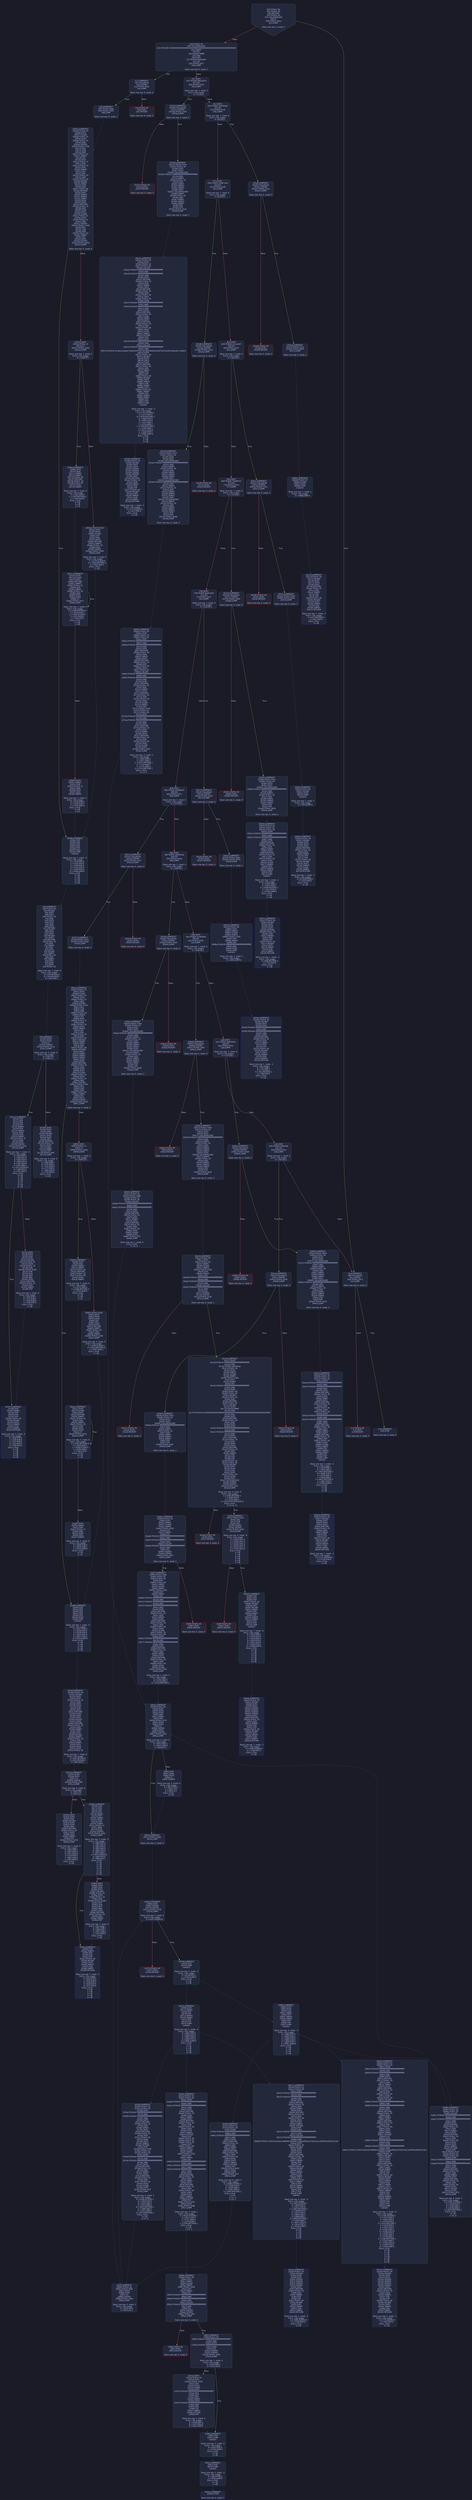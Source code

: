 digraph G {
    node [shape=box, style="filled, rounded", color="#565f89", fontcolor="#c0caf5", fontname="Helvetica", fillcolor="#24283b"];
    edge [color="#414868", fontcolor="#c0caf5", fontname="Helvetica"];
    bgcolor="#1a1b26";
    0 [ label = "[00] PUSH1 60
[02] PUSH1 40
[04] MSTORE
[05] PUSH1 04
[07] CALLDATASIZE
[08] LT
[09] PUSH2 00ba
[0c] JUMPI

Stack size req: 0, sizeΔ: 0
" shape = invhouse]
    1 [ label = "[0d] PUSH1 00
[0f] CALLDATALOAD
[10] PUSH29 0100000000000000000000000000000000000000000000000000000000
[2e] SWAP1
[2f] DIV
[30] PUSH4 ffffffff
[35] AND
[36] DUP1
[37] PUSH4 06fdde03
[3c] EQ
[3d] PUSH2 00c7
[40] JUMPI

Stack size req: 0, sizeΔ: 1
"]
    2 [ label = "[41] DUP1
[42] PUSH4 095ea7b3
[47] EQ
[48] PUSH2 0155
[4b] JUMPI

Stack size req: 1, sizeΔ: 0
Entry->Op usage:
	0->71:EQ:1
"]
    3 [ label = "[4c] DUP1
[4d] PUSH4 18160ddd
[52] EQ
[53] PUSH2 01af
[56] JUMPI

Stack size req: 1, sizeΔ: 0
Entry->Op usage:
	0->82:EQ:1
"]
    4 [ label = "[57] DUP1
[58] PUSH4 23b872dd
[5d] EQ
[5e] PUSH2 01d8
[61] JUMPI

Stack size req: 1, sizeΔ: 0
Entry->Op usage:
	0->93:EQ:1
"]
    5 [ label = "[62] DUP1
[63] PUSH4 313ce567
[68] EQ
[69] PUSH2 0251
[6c] JUMPI

Stack size req: 1, sizeΔ: 0
Entry->Op usage:
	0->104:EQ:1
"]
    6 [ label = "[6d] DUP1
[6e] PUSH4 70a08231
[73] EQ
[74] PUSH2 027a
[77] JUMPI

Stack size req: 1, sizeΔ: 0
Entry->Op usage:
	0->115:EQ:1
"]
    7 [ label = "[78] DUP1
[79] PUSH4 8da5cb5b
[7e] EQ
[7f] PUSH2 02c7
[82] JUMPI

Stack size req: 1, sizeΔ: 0
Entry->Op usage:
	0->126:EQ:1
"]
    8 [ label = "[83] DUP1
[84] PUSH4 95d89b41
[89] EQ
[8a] PUSH2 031c
[8d] JUMPI

Stack size req: 1, sizeΔ: 0
Entry->Op usage:
	0->137:EQ:1
"]
    9 [ label = "[8e] DUP1
[8f] PUSH4 a9059cbb
[94] EQ
[95] PUSH2 03aa
[98] JUMPI

Stack size req: 1, sizeΔ: 0
Entry->Op usage:
	0->148:EQ:1
"]
    10 [ label = "[99] DUP1
[9a] PUSH4 dc39d06d
[9f] EQ
[a0] PUSH2 0404
[a3] JUMPI

Stack size req: 1, sizeΔ: 0
Entry->Op usage:
	0->159:EQ:1
"]
    11 [ label = "[a4] DUP1
[a5] PUSH4 dd62ed3e
[aa] EQ
[ab] PUSH2 045e
[ae] JUMPI

Stack size req: 1, sizeΔ: 0
Entry->Op usage:
	0->170:EQ:1
"]
    12 [ label = "[af] DUP1
[b0] PUSH4 f2fde38b
[b5] EQ
[b6] PUSH2 04ca
[b9] JUMPI

Stack size req: 1, sizeΔ: 0
Entry->Op usage:
	0->181:EQ:1
"]
    13 [ label = "[ba] JUMPDEST
[bb] CALLVALUE
[bc] ISZERO
[bd] PUSH2 00c5
[c0] JUMPI

Stack size req: 0, sizeΔ: 0
"]
    14 [ label = "[c1] PUSH1 00
[c3] DUP1
[c4] REVERT

Stack size req: 0, sizeΔ: 0
" color = "red"]
    15 [ label = "[c5] JUMPDEST
[c6] STOP

Stack size req: 0, sizeΔ: 0
" color = "darkblue"]
    16 [ label = "[c7] JUMPDEST
[c8] CALLVALUE
[c9] ISZERO
[ca] PUSH2 00d2
[cd] JUMPI

Stack size req: 0, sizeΔ: 0
"]
    17 [ label = "[ce] PUSH1 00
[d0] DUP1
[d1] REVERT

Stack size req: 0, sizeΔ: 0
" color = "red"]
    18 [ label = "[d2] JUMPDEST
[d3] PUSH2 00da
[d6] PUSH2 0503
[d9] JUMP

Stack size req: 0, sizeΔ: 1
"]
    19 [ label = "[da] JUMPDEST
[db] PUSH1 40
[dd] MLOAD
[de] DUP1
[df] DUP1
[e0] PUSH1 20
[e2] ADD
[e3] DUP3
[e4] DUP2
[e5] SUB
[e6] DUP3
[e7] MSTORE
[e8] DUP4
[e9] DUP2
[ea] DUP2
[eb] MLOAD
[ec] DUP2
[ed] MSTORE
[ee] PUSH1 20
[f0] ADD
[f1] SWAP2
[f2] POP
[f3] DUP1
[f4] MLOAD
[f5] SWAP1
[f6] PUSH1 20
[f8] ADD
[f9] SWAP1
[fa] DUP1
[fb] DUP4
[fc] DUP4
[fd] PUSH1 00

Stack size req: 1, sizeΔ: 9
Entry->Op usage:
	0->235:MLOAD:0
	0->244:MLOAD:0
	0->248:ADD:1
"]
    20 [ label = "[ff] JUMPDEST
[0100] DUP4
[0101] DUP2
[0102] LT
[0103] ISZERO
[0104] PUSH2 011a
[0107] JUMPI

Stack size req: 4, sizeΔ: 0
Entry->Op usage:
	0->258:LT:0
	3->258:LT:1
"]
    21 [ label = "[0108] DUP1
[0109] DUP3
[010a] ADD
[010b] MLOAD
[010c] DUP2
[010d] DUP5
[010e] ADD
[010f] MSTORE
[0110] PUSH1 20
[0112] DUP2
[0113] ADD
[0114] SWAP1
[0115] POP
[0116] PUSH2 00ff
[0119] JUMP

Stack size req: 3, sizeΔ: 0
Entry->Op usage:
	0->266:ADD:1
	0->270:ADD:1
	0->275:ADD:0
	0->277:POP:0
	1->266:ADD:0
	2->270:ADD:0
Entry->Exit:
	0->😵
"]
    22 [ label = "[011a] JUMPDEST
[011b] POP
[011c] POP
[011d] POP
[011e] POP
[011f] SWAP1
[0120] POP
[0121] SWAP1
[0122] DUP2
[0123] ADD
[0124] SWAP1
[0125] PUSH1 1f
[0127] AND
[0128] DUP1
[0129] ISZERO
[012a] PUSH2 0147
[012d] JUMPI

Stack size req: 7, sizeΔ: -5
Entry->Op usage:
	0->283:POP:0
	1->284:POP:0
	2->285:POP:0
	3->286:POP:0
	4->291:ADD:0
	4->295:AND:1
	4->297:ISZERO:0
	5->288:POP:0
	6->291:ADD:1
Entry->Exit:
	0->😵
	1->😵
	2->😵
	3->😵
	4->0
	5->😵
	6->😵
"]
    23 [ label = "[012e] DUP1
[012f] DUP3
[0130] SUB
[0131] DUP1
[0132] MLOAD
[0133] PUSH1 01
[0135] DUP4
[0136] PUSH1 20
[0138] SUB
[0139] PUSH2 0100
[013c] EXP
[013d] SUB
[013e] NOT
[013f] AND
[0140] DUP2
[0141] MSTORE
[0142] PUSH1 20
[0144] ADD
[0145] SWAP2
[0146] POP

Stack size req: 2, sizeΔ: 0
Entry->Op usage:
	0->304:SUB:1
	0->312:SUB:1
	1->304:SUB:0
	1->326:POP:0
Entry->Exit:
	1->😵
"]
    24 [ label = "[0147] JUMPDEST
[0148] POP
[0149] SWAP3
[014a] POP
[014b] POP
[014c] POP
[014d] PUSH1 40
[014f] MLOAD
[0150] DUP1
[0151] SWAP2
[0152] SUB
[0153] SWAP1
[0154] RETURN

Stack size req: 5, sizeΔ: -5
Entry->Op usage:
	0->328:POP:0
	1->338:SUB:0
	2->331:POP:0
	3->332:POP:0
	4->330:POP:0
Entry->Exit:
	0->😵
	1->😵
	2->😵
	3->😵
	4->😵
" color = "darkblue"]
    25 [ label = "[0155] JUMPDEST
[0156] CALLVALUE
[0157] ISZERO
[0158] PUSH2 0160
[015b] JUMPI

Stack size req: 0, sizeΔ: 0
"]
    26 [ label = "[015c] PUSH1 00
[015e] DUP1
[015f] REVERT

Stack size req: 0, sizeΔ: 0
" color = "red"]
    27 [ label = "[0160] JUMPDEST
[0161] PUSH2 0195
[0164] PUSH1 04
[0166] DUP1
[0167] DUP1
[0168] CALLDATALOAD
[0169] PUSH20 ffffffffffffffffffffffffffffffffffffffff
[017e] AND
[017f] SWAP1
[0180] PUSH1 20
[0182] ADD
[0183] SWAP1
[0184] SWAP2
[0185] SWAP1
[0186] DUP1
[0187] CALLDATALOAD
[0188] SWAP1
[0189] PUSH1 20
[018b] ADD
[018c] SWAP1
[018d] SWAP2
[018e] SWAP1
[018f] POP
[0190] POP
[0191] PUSH2 05a1
[0194] JUMP

Stack size req: 0, sizeΔ: 3
"]
    28 [ label = "[0195] JUMPDEST
[0196] PUSH1 40
[0198] MLOAD
[0199] DUP1
[019a] DUP3
[019b] ISZERO
[019c] ISZERO
[019d] ISZERO
[019e] ISZERO
[019f] DUP2
[01a0] MSTORE
[01a1] PUSH1 20
[01a3] ADD
[01a4] SWAP2
[01a5] POP
[01a6] POP
[01a7] PUSH1 40
[01a9] MLOAD
[01aa] DUP1
[01ab] SWAP2
[01ac] SUB
[01ad] SWAP1
[01ae] RETURN

Stack size req: 1, sizeΔ: -1
Entry->Op usage:
	0->411:ISZERO:0
	0->421:POP:0
Entry->Exit:
	0->😵
" color = "darkblue"]
    29 [ label = "[01af] JUMPDEST
[01b0] CALLVALUE
[01b1] ISZERO
[01b2] PUSH2 01ba
[01b5] JUMPI

Stack size req: 0, sizeΔ: 0
"]
    30 [ label = "[01b6] PUSH1 00
[01b8] DUP1
[01b9] REVERT

Stack size req: 0, sizeΔ: 0
" color = "red"]
    31 [ label = "[01ba] JUMPDEST
[01bb] PUSH2 01c2
[01be] PUSH2 0693
[01c1] JUMP

Stack size req: 0, sizeΔ: 1
"]
    32 [ label = "[01c2] JUMPDEST
[01c3] PUSH1 40
[01c5] MLOAD
[01c6] DUP1
[01c7] DUP3
[01c8] DUP2
[01c9] MSTORE
[01ca] PUSH1 20
[01cc] ADD
[01cd] SWAP2
[01ce] POP
[01cf] POP
[01d0] PUSH1 40
[01d2] MLOAD
[01d3] DUP1
[01d4] SWAP2
[01d5] SUB
[01d6] SWAP1
[01d7] RETURN

Stack size req: 1, sizeΔ: -1
Entry->Op usage:
	0->457:MSTORE:1
	0->462:POP:0
Entry->Exit:
	0->😵
" color = "darkblue"]
    33 [ label = "[01d8] JUMPDEST
[01d9] CALLVALUE
[01da] ISZERO
[01db] PUSH2 01e3
[01de] JUMPI

Stack size req: 0, sizeΔ: 0
"]
    34 [ label = "[01df] PUSH1 00
[01e1] DUP1
[01e2] REVERT

Stack size req: 0, sizeΔ: 0
" color = "red"]
    35 [ label = "[01e3] JUMPDEST
[01e4] PUSH2 0237
[01e7] PUSH1 04
[01e9] DUP1
[01ea] DUP1
[01eb] CALLDATALOAD
[01ec] PUSH20 ffffffffffffffffffffffffffffffffffffffff
[0201] AND
[0202] SWAP1
[0203] PUSH1 20
[0205] ADD
[0206] SWAP1
[0207] SWAP2
[0208] SWAP1
[0209] DUP1
[020a] CALLDATALOAD
[020b] PUSH20 ffffffffffffffffffffffffffffffffffffffff
[0220] AND
[0221] SWAP1
[0222] PUSH1 20
[0224] ADD
[0225] SWAP1
[0226] SWAP2
[0227] SWAP1
[0228] DUP1
[0229] CALLDATALOAD
[022a] SWAP1
[022b] PUSH1 20
[022d] ADD
[022e] SWAP1
[022f] SWAP2
[0230] SWAP1
[0231] POP
[0232] POP
[0233] PUSH2 0699
[0236] JUMP

Stack size req: 0, sizeΔ: 4
"]
    36 [ label = "[0237] JUMPDEST
[0238] PUSH1 40
[023a] MLOAD
[023b] DUP1
[023c] DUP3
[023d] ISZERO
[023e] ISZERO
[023f] ISZERO
[0240] ISZERO
[0241] DUP2
[0242] MSTORE
[0243] PUSH1 20
[0245] ADD
[0246] SWAP2
[0247] POP
[0248] POP
[0249] PUSH1 40
[024b] MLOAD
[024c] DUP1
[024d] SWAP2
[024e] SUB
[024f] SWAP1
[0250] RETURN

Stack size req: 1, sizeΔ: -1
Entry->Op usage:
	0->573:ISZERO:0
	0->583:POP:0
Entry->Exit:
	0->😵
" color = "darkblue"]
    37 [ label = "[0251] JUMPDEST
[0252] CALLVALUE
[0253] ISZERO
[0254] PUSH2 025c
[0257] JUMPI

Stack size req: 0, sizeΔ: 0
"]
    38 [ label = "[0258] PUSH1 00
[025a] DUP1
[025b] REVERT

Stack size req: 0, sizeΔ: 0
" color = "red"]
    39 [ label = "[025c] JUMPDEST
[025d] PUSH2 0264
[0260] PUSH2 092e
[0263] JUMP

Stack size req: 0, sizeΔ: 1
"]
    40 [ label = "[0264] JUMPDEST
[0265] PUSH1 40
[0267] MLOAD
[0268] DUP1
[0269] DUP3
[026a] DUP2
[026b] MSTORE
[026c] PUSH1 20
[026e] ADD
[026f] SWAP2
[0270] POP
[0271] POP
[0272] PUSH1 40
[0274] MLOAD
[0275] DUP1
[0276] SWAP2
[0277] SUB
[0278] SWAP1
[0279] RETURN

Stack size req: 1, sizeΔ: -1
Entry->Op usage:
	0->619:MSTORE:1
	0->624:POP:0
Entry->Exit:
	0->😵
" color = "darkblue"]
    41 [ label = "[027a] JUMPDEST
[027b] CALLVALUE
[027c] ISZERO
[027d] PUSH2 0285
[0280] JUMPI

Stack size req: 0, sizeΔ: 0
"]
    42 [ label = "[0281] PUSH1 00
[0283] DUP1
[0284] REVERT

Stack size req: 0, sizeΔ: 0
" color = "red"]
    43 [ label = "[0285] JUMPDEST
[0286] PUSH2 02b1
[0289] PUSH1 04
[028b] DUP1
[028c] DUP1
[028d] CALLDATALOAD
[028e] PUSH20 ffffffffffffffffffffffffffffffffffffffff
[02a3] AND
[02a4] SWAP1
[02a5] PUSH1 20
[02a7] ADD
[02a8] SWAP1
[02a9] SWAP2
[02aa] SWAP1
[02ab] POP
[02ac] POP
[02ad] PUSH2 0934
[02b0] JUMP

Stack size req: 0, sizeΔ: 2
"]
    44 [ label = "[02b1] JUMPDEST
[02b2] PUSH1 40
[02b4] MLOAD
[02b5] DUP1
[02b6] DUP3
[02b7] DUP2
[02b8] MSTORE
[02b9] PUSH1 20
[02bb] ADD
[02bc] SWAP2
[02bd] POP
[02be] POP
[02bf] PUSH1 40
[02c1] MLOAD
[02c2] DUP1
[02c3] SWAP2
[02c4] SUB
[02c5] SWAP1
[02c6] RETURN

Stack size req: 1, sizeΔ: -1
Entry->Op usage:
	0->696:MSTORE:1
	0->701:POP:0
Entry->Exit:
	0->😵
" color = "darkblue"]
    45 [ label = "[02c7] JUMPDEST
[02c8] CALLVALUE
[02c9] ISZERO
[02ca] PUSH2 02d2
[02cd] JUMPI

Stack size req: 0, sizeΔ: 0
"]
    46 [ label = "[02ce] PUSH1 00
[02d0] DUP1
[02d1] REVERT

Stack size req: 0, sizeΔ: 0
" color = "red"]
    47 [ label = "[02d2] JUMPDEST
[02d3] PUSH2 02da
[02d6] PUSH2 097d
[02d9] JUMP

Stack size req: 0, sizeΔ: 1
"]
    48 [ label = "[02da] JUMPDEST
[02db] PUSH1 40
[02dd] MLOAD
[02de] DUP1
[02df] DUP3
[02e0] PUSH20 ffffffffffffffffffffffffffffffffffffffff
[02f5] AND
[02f6] PUSH20 ffffffffffffffffffffffffffffffffffffffff
[030b] AND
[030c] DUP2
[030d] MSTORE
[030e] PUSH1 20
[0310] ADD
[0311] SWAP2
[0312] POP
[0313] POP
[0314] PUSH1 40
[0316] MLOAD
[0317] DUP1
[0318] SWAP2
[0319] SUB
[031a] SWAP1
[031b] RETURN

Stack size req: 1, sizeΔ: -1
Entry->Op usage:
	0->757:AND:1
	0->779:AND:1
	0->781:MSTORE:1
	0->786:POP:0
Entry->Exit:
	0->😵
" color = "darkblue"]
    49 [ label = "[031c] JUMPDEST
[031d] CALLVALUE
[031e] ISZERO
[031f] PUSH2 0327
[0322] JUMPI

Stack size req: 0, sizeΔ: 0
"]
    50 [ label = "[0323] PUSH1 00
[0325] DUP1
[0326] REVERT

Stack size req: 0, sizeΔ: 0
" color = "red"]
    51 [ label = "[0327] JUMPDEST
[0328] PUSH2 032f
[032b] PUSH2 09a2
[032e] JUMP

Stack size req: 0, sizeΔ: 1
"]
    52 [ label = "[032f] JUMPDEST
[0330] PUSH1 40
[0332] MLOAD
[0333] DUP1
[0334] DUP1
[0335] PUSH1 20
[0337] ADD
[0338] DUP3
[0339] DUP2
[033a] SUB
[033b] DUP3
[033c] MSTORE
[033d] DUP4
[033e] DUP2
[033f] DUP2
[0340] MLOAD
[0341] DUP2
[0342] MSTORE
[0343] PUSH1 20
[0345] ADD
[0346] SWAP2
[0347] POP
[0348] DUP1
[0349] MLOAD
[034a] SWAP1
[034b] PUSH1 20
[034d] ADD
[034e] SWAP1
[034f] DUP1
[0350] DUP4
[0351] DUP4
[0352] PUSH1 00

Stack size req: 1, sizeΔ: 9
Entry->Op usage:
	0->832:MLOAD:0
	0->841:MLOAD:0
	0->845:ADD:1
"]
    53 [ label = "[0354] JUMPDEST
[0355] DUP4
[0356] DUP2
[0357] LT
[0358] ISZERO
[0359] PUSH2 036f
[035c] JUMPI

Stack size req: 4, sizeΔ: 0
Entry->Op usage:
	0->855:LT:0
	3->855:LT:1
"]
    54 [ label = "[035d] DUP1
[035e] DUP3
[035f] ADD
[0360] MLOAD
[0361] DUP2
[0362] DUP5
[0363] ADD
[0364] MSTORE
[0365] PUSH1 20
[0367] DUP2
[0368] ADD
[0369] SWAP1
[036a] POP
[036b] PUSH2 0354
[036e] JUMP

Stack size req: 3, sizeΔ: 0
Entry->Op usage:
	0->863:ADD:1
	0->867:ADD:1
	0->872:ADD:0
	0->874:POP:0
	1->863:ADD:0
	2->867:ADD:0
Entry->Exit:
	0->😵
"]
    55 [ label = "[036f] JUMPDEST
[0370] POP
[0371] POP
[0372] POP
[0373] POP
[0374] SWAP1
[0375] POP
[0376] SWAP1
[0377] DUP2
[0378] ADD
[0379] SWAP1
[037a] PUSH1 1f
[037c] AND
[037d] DUP1
[037e] ISZERO
[037f] PUSH2 039c
[0382] JUMPI

Stack size req: 7, sizeΔ: -5
Entry->Op usage:
	0->880:POP:0
	1->881:POP:0
	2->882:POP:0
	3->883:POP:0
	4->888:ADD:0
	4->892:AND:1
	4->894:ISZERO:0
	5->885:POP:0
	6->888:ADD:1
Entry->Exit:
	0->😵
	1->😵
	2->😵
	3->😵
	4->0
	5->😵
	6->😵
"]
    56 [ label = "[0383] DUP1
[0384] DUP3
[0385] SUB
[0386] DUP1
[0387] MLOAD
[0388] PUSH1 01
[038a] DUP4
[038b] PUSH1 20
[038d] SUB
[038e] PUSH2 0100
[0391] EXP
[0392] SUB
[0393] NOT
[0394] AND
[0395] DUP2
[0396] MSTORE
[0397] PUSH1 20
[0399] ADD
[039a] SWAP2
[039b] POP

Stack size req: 2, sizeΔ: 0
Entry->Op usage:
	0->901:SUB:1
	0->909:SUB:1
	1->901:SUB:0
	1->923:POP:0
Entry->Exit:
	1->😵
"]
    57 [ label = "[039c] JUMPDEST
[039d] POP
[039e] SWAP3
[039f] POP
[03a0] POP
[03a1] POP
[03a2] PUSH1 40
[03a4] MLOAD
[03a5] DUP1
[03a6] SWAP2
[03a7] SUB
[03a8] SWAP1
[03a9] RETURN

Stack size req: 5, sizeΔ: -5
Entry->Op usage:
	0->925:POP:0
	1->935:SUB:0
	2->928:POP:0
	3->929:POP:0
	4->927:POP:0
Entry->Exit:
	0->😵
	1->😵
	2->😵
	3->😵
	4->😵
" color = "darkblue"]
    58 [ label = "[03aa] JUMPDEST
[03ab] CALLVALUE
[03ac] ISZERO
[03ad] PUSH2 03b5
[03b0] JUMPI

Stack size req: 0, sizeΔ: 0
"]
    59 [ label = "[03b1] PUSH1 00
[03b3] DUP1
[03b4] REVERT

Stack size req: 0, sizeΔ: 0
" color = "red"]
    60 [ label = "[03b5] JUMPDEST
[03b6] PUSH2 03ea
[03b9] PUSH1 04
[03bb] DUP1
[03bc] DUP1
[03bd] CALLDATALOAD
[03be] PUSH20 ffffffffffffffffffffffffffffffffffffffff
[03d3] AND
[03d4] SWAP1
[03d5] PUSH1 20
[03d7] ADD
[03d8] SWAP1
[03d9] SWAP2
[03da] SWAP1
[03db] DUP1
[03dc] CALLDATALOAD
[03dd] SWAP1
[03de] PUSH1 20
[03e0] ADD
[03e1] SWAP1
[03e2] SWAP2
[03e3] SWAP1
[03e4] POP
[03e5] POP
[03e6] PUSH2 0a40
[03e9] JUMP

Stack size req: 0, sizeΔ: 3
"]
    61 [ label = "[03ea] JUMPDEST
[03eb] PUSH1 40
[03ed] MLOAD
[03ee] DUP1
[03ef] DUP3
[03f0] ISZERO
[03f1] ISZERO
[03f2] ISZERO
[03f3] ISZERO
[03f4] DUP2
[03f5] MSTORE
[03f6] PUSH1 20
[03f8] ADD
[03f9] SWAP2
[03fa] POP
[03fb] POP
[03fc] PUSH1 40
[03fe] MLOAD
[03ff] DUP1
[0400] SWAP2
[0401] SUB
[0402] SWAP1
[0403] RETURN

Stack size req: 1, sizeΔ: -1
Entry->Op usage:
	0->1008:ISZERO:0
	0->1018:POP:0
Entry->Exit:
	0->😵
" color = "darkblue"]
    62 [ label = "[0404] JUMPDEST
[0405] CALLVALUE
[0406] ISZERO
[0407] PUSH2 040f
[040a] JUMPI

Stack size req: 0, sizeΔ: 0
"]
    63 [ label = "[040b] PUSH1 00
[040d] DUP1
[040e] REVERT

Stack size req: 0, sizeΔ: 0
" color = "red"]
    64 [ label = "[040f] JUMPDEST
[0410] PUSH2 0444
[0413] PUSH1 04
[0415] DUP1
[0416] DUP1
[0417] CALLDATALOAD
[0418] PUSH20 ffffffffffffffffffffffffffffffffffffffff
[042d] AND
[042e] SWAP1
[042f] PUSH1 20
[0431] ADD
[0432] SWAP1
[0433] SWAP2
[0434] SWAP1
[0435] DUP1
[0436] CALLDATALOAD
[0437] SWAP1
[0438] PUSH1 20
[043a] ADD
[043b] SWAP1
[043c] SWAP2
[043d] SWAP1
[043e] POP
[043f] POP
[0440] PUSH2 0bc9
[0443] JUMP

Stack size req: 0, sizeΔ: 3
"]
    65 [ label = "[0444] JUMPDEST
[0445] PUSH1 40
[0447] MLOAD
[0448] DUP1
[0449] DUP3
[044a] ISZERO
[044b] ISZERO
[044c] ISZERO
[044d] ISZERO
[044e] DUP2
[044f] MSTORE
[0450] PUSH1 20
[0452] ADD
[0453] SWAP2
[0454] POP
[0455] POP
[0456] PUSH1 40
[0458] MLOAD
[0459] DUP1
[045a] SWAP2
[045b] SUB
[045c] SWAP1
[045d] RETURN

Stack size req: 1, sizeΔ: -1
Entry->Op usage:
	0->1098:ISZERO:0
	0->1108:POP:0
Entry->Exit:
	0->😵
" color = "darkblue"]
    66 [ label = "[045e] JUMPDEST
[045f] CALLVALUE
[0460] ISZERO
[0461] PUSH2 0469
[0464] JUMPI

Stack size req: 0, sizeΔ: 0
"]
    67 [ label = "[0465] PUSH1 00
[0467] DUP1
[0468] REVERT

Stack size req: 0, sizeΔ: 0
" color = "red"]
    68 [ label = "[0469] JUMPDEST
[046a] PUSH2 04b4
[046d] PUSH1 04
[046f] DUP1
[0470] DUP1
[0471] CALLDATALOAD
[0472] PUSH20 ffffffffffffffffffffffffffffffffffffffff
[0487] AND
[0488] SWAP1
[0489] PUSH1 20
[048b] ADD
[048c] SWAP1
[048d] SWAP2
[048e] SWAP1
[048f] DUP1
[0490] CALLDATALOAD
[0491] PUSH20 ffffffffffffffffffffffffffffffffffffffff
[04a6] AND
[04a7] SWAP1
[04a8] PUSH1 20
[04aa] ADD
[04ab] SWAP1
[04ac] SWAP2
[04ad] SWAP1
[04ae] POP
[04af] POP
[04b0] PUSH2 0d15
[04b3] JUMP

Stack size req: 0, sizeΔ: 3
"]
    69 [ label = "[04b4] JUMPDEST
[04b5] PUSH1 40
[04b7] MLOAD
[04b8] DUP1
[04b9] DUP3
[04ba] DUP2
[04bb] MSTORE
[04bc] PUSH1 20
[04be] ADD
[04bf] SWAP2
[04c0] POP
[04c1] POP
[04c2] PUSH1 40
[04c4] MLOAD
[04c5] DUP1
[04c6] SWAP2
[04c7] SUB
[04c8] SWAP1
[04c9] RETURN

Stack size req: 1, sizeΔ: -1
Entry->Op usage:
	0->1211:MSTORE:1
	0->1216:POP:0
Entry->Exit:
	0->😵
" color = "darkblue"]
    70 [ label = "[04ca] JUMPDEST
[04cb] CALLVALUE
[04cc] ISZERO
[04cd] PUSH2 04d5
[04d0] JUMPI

Stack size req: 0, sizeΔ: 0
"]
    71 [ label = "[04d1] PUSH1 00
[04d3] DUP1
[04d4] REVERT

Stack size req: 0, sizeΔ: 0
" color = "red"]
    72 [ label = "[04d5] JUMPDEST
[04d6] PUSH2 0501
[04d9] PUSH1 04
[04db] DUP1
[04dc] DUP1
[04dd] CALLDATALOAD
[04de] PUSH20 ffffffffffffffffffffffffffffffffffffffff
[04f3] AND
[04f4] SWAP1
[04f5] PUSH1 20
[04f7] ADD
[04f8] SWAP1
[04f9] SWAP2
[04fa] SWAP1
[04fb] POP
[04fc] POP
[04fd] PUSH2 0d9c
[0500] JUMP

Stack size req: 0, sizeΔ: 2
"]
    73 [ label = "[0501] JUMPDEST
[0502] STOP

Stack size req: 0, sizeΔ: 0
" color = "darkblue"]
    74 [ label = "[0503] JUMPDEST
[0504] PUSH1 04
[0506] DUP1
[0507] SLOAD
[0508] PUSH1 01
[050a] DUP2
[050b] PUSH1 01
[050d] AND
[050e] ISZERO
[050f] PUSH2 0100
[0512] MUL
[0513] SUB
[0514] AND
[0515] PUSH1 02
[0517] SWAP1
[0518] DIV
[0519] DUP1
[051a] PUSH1 1f
[051c] ADD
[051d] PUSH1 20
[051f] DUP1
[0520] SWAP2
[0521] DIV
[0522] MUL
[0523] PUSH1 20
[0525] ADD
[0526] PUSH1 40
[0528] MLOAD
[0529] SWAP1
[052a] DUP2
[052b] ADD
[052c] PUSH1 40
[052e] MSTORE
[052f] DUP1
[0530] SWAP3
[0531] SWAP2
[0532] SWAP1
[0533] DUP2
[0534] DUP2
[0535] MSTORE
[0536] PUSH1 20
[0538] ADD
[0539] DUP3
[053a] DUP1
[053b] SLOAD
[053c] PUSH1 01
[053e] DUP2
[053f] PUSH1 01
[0541] AND
[0542] ISZERO
[0543] PUSH2 0100
[0546] MUL
[0547] SUB
[0548] AND
[0549] PUSH1 02
[054b] SWAP1
[054c] DIV
[054d] DUP1
[054e] ISZERO
[054f] PUSH2 0599
[0552] JUMPI

Stack size req: 0, sizeΔ: 6
"]
    75 [ label = "[0553] DUP1
[0554] PUSH1 1f
[0556] LT
[0557] PUSH2 056e
[055a] JUMPI

Stack size req: 1, sizeΔ: 0
Entry->Op usage:
	0->1366:LT:1
"]
    76 [ label = "[055b] PUSH2 0100
[055e] DUP1
[055f] DUP4
[0560] SLOAD
[0561] DIV
[0562] MUL
[0563] DUP4
[0564] MSTORE
[0565] SWAP2
[0566] PUSH1 20
[0568] ADD
[0569] SWAP2
[056a] PUSH2 0599
[056d] JUMP

Stack size req: 3, sizeΔ: 0
Entry->Op usage:
	1->1376:SLOAD:0
	2->1380:MSTORE:0
	2->1384:ADD:1
Entry->Exit:
	2->😵
"]
    77 [ label = "[056e] JUMPDEST
[056f] DUP3
[0570] ADD
[0571] SWAP2
[0572] SWAP1
[0573] PUSH1 00
[0575] MSTORE
[0576] PUSH1 20
[0578] PUSH1 00
[057a] SHA3
[057b] SWAP1

Stack size req: 3, sizeΔ: 0
Entry->Op usage:
	0->1392:ADD:1
	1->1397:MSTORE:1
	2->1392:ADD:0
Entry->Exit:
	0->😵
	1->😵
	2->0
"]
    78 [ label = "[057c] JUMPDEST
[057d] DUP2
[057e] SLOAD
[057f] DUP2
[0580] MSTORE
[0581] SWAP1
[0582] PUSH1 01
[0584] ADD
[0585] SWAP1
[0586] PUSH1 20
[0588] ADD
[0589] DUP1
[058a] DUP4
[058b] GT
[058c] PUSH2 057c
[058f] JUMPI

Stack size req: 3, sizeΔ: 0
Entry->Op usage:
	0->1408:MSTORE:0
	0->1416:ADD:1
	1->1406:SLOAD:0
	1->1412:ADD:1
	2->1419:GT:0
Entry->Exit:
	0->😵
	1->😵
"]
    79 [ label = "[0590] DUP3
[0591] SWAP1
[0592] SUB
[0593] PUSH1 1f
[0595] AND
[0596] DUP3
[0597] ADD
[0598] SWAP2

Stack size req: 3, sizeΔ: 0
Entry->Op usage:
	0->1426:SUB:0
	2->1426:SUB:1
	2->1431:ADD:0
Entry->Exit:
	0->😵
	2->0
"]
    80 [ label = "[0599] JUMPDEST
[059a] POP
[059b] POP
[059c] POP
[059d] POP
[059e] POP
[059f] DUP2
[05a0] JUMP
Indirect!

Stack size req: 7, sizeΔ: -5
Entry->Op usage:
	0->1434:POP:0
	1->1435:POP:0
	2->1436:POP:0
	3->1437:POP:0
	4->1438:POP:0
	6->1440:JUMP:0
Entry->Exit:
	0->😵
	1->😵
	2->😵
	3->😵
	4->😵
" color = "teal"]
    81 [ label = "[05a1] JUMPDEST
[05a2] PUSH1 00
[05a4] DUP2
[05a5] PUSH1 03
[05a7] PUSH1 00
[05a9] CALLER
[05aa] PUSH20 ffffffffffffffffffffffffffffffffffffffff
[05bf] AND
[05c0] PUSH20 ffffffffffffffffffffffffffffffffffffffff
[05d5] AND
[05d6] DUP2
[05d7] MSTORE
[05d8] PUSH1 20
[05da] ADD
[05db] SWAP1
[05dc] DUP2
[05dd] MSTORE
[05de] PUSH1 20
[05e0] ADD
[05e1] PUSH1 00
[05e3] SHA3
[05e4] PUSH1 00
[05e6] DUP6
[05e7] PUSH20 ffffffffffffffffffffffffffffffffffffffff
[05fc] AND
[05fd] PUSH20 ffffffffffffffffffffffffffffffffffffffff
[0612] AND
[0613] DUP2
[0614] MSTORE
[0615] PUSH1 20
[0617] ADD
[0618] SWAP1
[0619] DUP2
[061a] MSTORE
[061b] PUSH1 20
[061d] ADD
[061e] PUSH1 00
[0620] SHA3
[0621] DUP2
[0622] SWAP1
[0623] SSTORE
[0624] POP
[0625] DUP3
[0626] PUSH20 ffffffffffffffffffffffffffffffffffffffff
[063b] AND
[063c] CALLER
[063d] PUSH20 ffffffffffffffffffffffffffffffffffffffff
[0652] AND
[0653] PUSH32 8c5be1e5ebec7d5bd14f71427d1e84f3dd0314c0f7b2291e5b200ac8c7c3b925
[0674] DUP5
[0675] PUSH1 40
[0677] MLOAD
[0678] DUP1
[0679] DUP3
[067a] DUP2
[067b] MSTORE
[067c] PUSH1 20
[067e] ADD
[067f] SWAP2
[0680] POP
[0681] POP
[0682] PUSH1 40
[0684] MLOAD
[0685] DUP1
[0686] SWAP2
[0687] SUB
[0688] SWAP1
[0689] LOG3
[068a] PUSH1 01
[068c] SWAP1
[068d] POP
[068e] SWAP3
[068f] SWAP2
[0690] POP
[0691] POP
[0692] JUMP
Indirect!

Stack size req: 3, sizeΔ: -2
Entry->Op usage:
	0->1571:SSTORE:1
	0->1572:POP:0
	0->1659:MSTORE:1
	0->1664:POP:0
	0->1681:POP:0
	1->1532:AND:1
	1->1554:AND:1
	1->1556:MSTORE:1
	1->1595:AND:1
	1->1673:LOG3:4
	1->1680:POP:0
	2->1682:JUMP:0
Entry->Exit:
	0->😵
	1->😵
	2->😵
" color = "teal"]
    82 [ label = "[0693] JUMPDEST
[0694] PUSH1 07
[0696] SLOAD
[0697] DUP2
[0698] JUMP
Indirect!

Stack size req: 1, sizeΔ: 1
Entry->Op usage:
	0->1688:JUMP:0
" color = "teal"]
    83 [ label = "[0699] JUMPDEST
[069a] PUSH1 00
[069c] DUP1
[069d] PUSH1 03
[069f] PUSH1 00
[06a1] DUP7
[06a2] PUSH20 ffffffffffffffffffffffffffffffffffffffff
[06b7] AND
[06b8] PUSH20 ffffffffffffffffffffffffffffffffffffffff
[06cd] AND
[06ce] DUP2
[06cf] MSTORE
[06d0] PUSH1 20
[06d2] ADD
[06d3] SWAP1
[06d4] DUP2
[06d5] MSTORE
[06d6] PUSH1 20
[06d8] ADD
[06d9] PUSH1 00
[06db] SHA3
[06dc] PUSH1 00
[06de] CALLER
[06df] PUSH20 ffffffffffffffffffffffffffffffffffffffff
[06f4] AND
[06f5] PUSH20 ffffffffffffffffffffffffffffffffffffffff
[070a] AND
[070b] DUP2
[070c] MSTORE
[070d] PUSH1 20
[070f] ADD
[0710] SWAP1
[0711] DUP2
[0712] MSTORE
[0713] PUSH1 20
[0715] ADD
[0716] PUSH1 00
[0718] SHA3
[0719] SLOAD
[071a] SWAP1
[071b] POP
[071c] PUSH2 0764
[071f] PUSH1 02
[0721] PUSH1 00
[0723] DUP7
[0724] PUSH20 ffffffffffffffffffffffffffffffffffffffff
[0739] AND
[073a] PUSH20 ffffffffffffffffffffffffffffffffffffffff
[074f] AND
[0750] DUP2
[0751] MSTORE
[0752] PUSH1 20
[0754] ADD
[0755] SWAP1
[0756] DUP2
[0757] MSTORE
[0758] PUSH1 20
[075a] ADD
[075b] PUSH1 00
[075d] SHA3
[075e] SLOAD
[075f] DUP5
[0760] PUSH2 0f55
[0763] JUMP

Stack size req: 3, sizeΔ: 5
Entry->Op usage:
	1->1849:AND:1
	1->1871:AND:1
	1->1873:MSTORE:1
	2->1719:AND:1
	2->1741:AND:1
	2->1743:MSTORE:1
Entry->Exit:
	0->0, 5
"]
    84 [ label = "[0764] JUMPDEST
[0765] PUSH1 02
[0767] PUSH1 00
[0769] DUP7
[076a] PUSH20 ffffffffffffffffffffffffffffffffffffffff
[077f] AND
[0780] PUSH20 ffffffffffffffffffffffffffffffffffffffff
[0795] AND
[0796] DUP2
[0797] MSTORE
[0798] PUSH1 20
[079a] ADD
[079b] SWAP1
[079c] DUP2
[079d] MSTORE
[079e] PUSH1 20
[07a0] ADD
[07a1] PUSH1 00
[07a3] SHA3
[07a4] DUP2
[07a5] SWAP1
[07a6] SSTORE
[07a7] POP
[07a8] PUSH2 07f0
[07ab] PUSH1 02
[07ad] PUSH1 00
[07af] DUP8
[07b0] PUSH20 ffffffffffffffffffffffffffffffffffffffff
[07c5] AND
[07c6] PUSH20 ffffffffffffffffffffffffffffffffffffffff
[07db] AND
[07dc] DUP2
[07dd] MSTORE
[07de] PUSH1 20
[07e0] ADD
[07e1] SWAP1
[07e2] DUP2
[07e3] MSTORE
[07e4] PUSH1 20
[07e6] ADD
[07e7] PUSH1 00
[07e9] SHA3
[07ea] SLOAD
[07eb] DUP5
[07ec] PUSH2 0f7f
[07ef] JUMP

Stack size req: 6, sizeΔ: 2
Entry->Op usage:
	0->1958:SSTORE:1
	0->1959:POP:0
	4->1919:AND:1
	4->1941:AND:1
	4->1943:MSTORE:1
	5->1989:AND:1
	5->2011:AND:1
	5->2013:MSTORE:1
Entry->Exit:
	0->😵
	3->0, 5
"]
    85 [ label = "[07f0] JUMPDEST
[07f1] PUSH1 02
[07f3] PUSH1 00
[07f5] DUP8
[07f6] PUSH20 ffffffffffffffffffffffffffffffffffffffff
[080b] AND
[080c] PUSH20 ffffffffffffffffffffffffffffffffffffffff
[0821] AND
[0822] DUP2
[0823] MSTORE
[0824] PUSH1 20
[0826] ADD
[0827] SWAP1
[0828] DUP2
[0829] MSTORE
[082a] PUSH1 20
[082c] ADD
[082d] PUSH1 00
[082f] SHA3
[0830] DUP2
[0831] SWAP1
[0832] SSTORE
[0833] POP
[0834] PUSH2 083d
[0837] DUP2
[0838] DUP5
[0839] PUSH2 0f7f
[083c] JUMP

Stack size req: 6, sizeΔ: 2
Entry->Op usage:
	0->2098:SSTORE:1
	0->2099:POP:0
	5->2059:AND:1
	5->2081:AND:1
	5->2083:MSTORE:1
Entry->Exit:
	0->😵
	1->1, 3
	3->0, 5
"]
    86 [ label = "[083d] JUMPDEST
[083e] PUSH1 03
[0840] PUSH1 00
[0842] DUP8
[0843] PUSH20 ffffffffffffffffffffffffffffffffffffffff
[0858] AND
[0859] PUSH20 ffffffffffffffffffffffffffffffffffffffff
[086e] AND
[086f] DUP2
[0870] MSTORE
[0871] PUSH1 20
[0873] ADD
[0874] SWAP1
[0875] DUP2
[0876] MSTORE
[0877] PUSH1 20
[0879] ADD
[087a] PUSH1 00
[087c] SHA3
[087d] PUSH1 00
[087f] CALLER
[0880] PUSH20 ffffffffffffffffffffffffffffffffffffffff
[0895] AND
[0896] PUSH20 ffffffffffffffffffffffffffffffffffffffff
[08ab] AND
[08ac] DUP2
[08ad] MSTORE
[08ae] PUSH1 20
[08b0] ADD
[08b1] SWAP1
[08b2] DUP2
[08b3] MSTORE
[08b4] PUSH1 20
[08b6] ADD
[08b7] PUSH1 00
[08b9] SHA3
[08ba] DUP2
[08bb] SWAP1
[08bc] SSTORE
[08bd] POP
[08be] DUP4
[08bf] PUSH20 ffffffffffffffffffffffffffffffffffffffff
[08d4] AND
[08d5] DUP6
[08d6] PUSH20 ffffffffffffffffffffffffffffffffffffffff
[08eb] AND
[08ec] PUSH32 ddf252ad1be2c89b69c2b068fc378daa952ba7f163c4a11628f55a4df523b3ef
[090d] DUP6
[090e] PUSH1 40
[0910] MLOAD
[0911] DUP1
[0912] DUP3
[0913] DUP2
[0914] MSTORE
[0915] PUSH1 20
[0917] ADD
[0918] SWAP2
[0919] POP
[091a] POP
[091b] PUSH1 40
[091d] MLOAD
[091e] DUP1
[091f] SWAP2
[0920] SUB
[0921] SWAP1
[0922] LOG3
[0923] PUSH1 01
[0925] SWAP2
[0926] POP
[0927] POP
[0928] SWAP4
[0929] SWAP3
[092a] POP
[092b] POP
[092c] POP
[092d] JUMP
Indirect!

Stack size req: 7, sizeΔ: -6
Entry->Op usage:
	0->2236:SSTORE:1
	0->2237:POP:0
	1->2343:POP:0
	2->2342:POP:0
	3->2324:MSTORE:1
	3->2329:POP:0
	3->2347:POP:0
	4->2260:AND:1
	4->2338:LOG3:4
	4->2348:POP:0
	5->2136:AND:1
	5->2158:AND:1
	5->2160:MSTORE:1
	5->2283:AND:1
	5->2338:LOG3:3
	5->2346:POP:0
	6->2349:JUMP:0
Entry->Exit:
	0->😵
	1->😵
	2->😵
	3->😵
	4->😵
	5->😵
	6->😵
" color = "teal"]
    87 [ label = "[092e] JUMPDEST
[092f] PUSH1 06
[0931] SLOAD
[0932] DUP2
[0933] JUMP
Indirect!

Stack size req: 1, sizeΔ: 1
Entry->Op usage:
	0->2355:JUMP:0
" color = "teal"]
    88 [ label = "[0934] JUMPDEST
[0935] PUSH1 00
[0937] PUSH1 02
[0939] PUSH1 00
[093b] DUP4
[093c] PUSH20 ffffffffffffffffffffffffffffffffffffffff
[0951] AND
[0952] PUSH20 ffffffffffffffffffffffffffffffffffffffff
[0967] AND
[0968] DUP2
[0969] MSTORE
[096a] PUSH1 20
[096c] ADD
[096d] SWAP1
[096e] DUP2
[096f] MSTORE
[0970] PUSH1 20
[0972] ADD
[0973] PUSH1 00
[0975] SHA3
[0976] SLOAD
[0977] SWAP1
[0978] POP
[0979] SWAP2
[097a] SWAP1
[097b] POP
[097c] JUMP
Indirect!

Stack size req: 2, sizeΔ: -1
Entry->Op usage:
	0->2385:AND:1
	0->2407:AND:1
	0->2409:MSTORE:1
	0->2427:POP:0
	1->2428:JUMP:0
Entry->Exit:
	0->😵
	1->😵
" color = "teal"]
    89 [ label = "[097d] JUMPDEST
[097e] PUSH1 00
[0980] DUP1
[0981] SWAP1
[0982] SLOAD
[0983] SWAP1
[0984] PUSH2 0100
[0987] EXP
[0988] SWAP1
[0989] DIV
[098a] PUSH20 ffffffffffffffffffffffffffffffffffffffff
[099f] AND
[09a0] DUP2
[09a1] JUMP
Indirect!

Stack size req: 1, sizeΔ: 1
Entry->Op usage:
	0->2465:JUMP:0
" color = "teal"]
    90 [ label = "[09a2] JUMPDEST
[09a3] PUSH1 05
[09a5] DUP1
[09a6] SLOAD
[09a7] PUSH1 01
[09a9] DUP2
[09aa] PUSH1 01
[09ac] AND
[09ad] ISZERO
[09ae] PUSH2 0100
[09b1] MUL
[09b2] SUB
[09b3] AND
[09b4] PUSH1 02
[09b6] SWAP1
[09b7] DIV
[09b8] DUP1
[09b9] PUSH1 1f
[09bb] ADD
[09bc] PUSH1 20
[09be] DUP1
[09bf] SWAP2
[09c0] DIV
[09c1] MUL
[09c2] PUSH1 20
[09c4] ADD
[09c5] PUSH1 40
[09c7] MLOAD
[09c8] SWAP1
[09c9] DUP2
[09ca] ADD
[09cb] PUSH1 40
[09cd] MSTORE
[09ce] DUP1
[09cf] SWAP3
[09d0] SWAP2
[09d1] SWAP1
[09d2] DUP2
[09d3] DUP2
[09d4] MSTORE
[09d5] PUSH1 20
[09d7] ADD
[09d8] DUP3
[09d9] DUP1
[09da] SLOAD
[09db] PUSH1 01
[09dd] DUP2
[09de] PUSH1 01
[09e0] AND
[09e1] ISZERO
[09e2] PUSH2 0100
[09e5] MUL
[09e6] SUB
[09e7] AND
[09e8] PUSH1 02
[09ea] SWAP1
[09eb] DIV
[09ec] DUP1
[09ed] ISZERO
[09ee] PUSH2 0a38
[09f1] JUMPI

Stack size req: 0, sizeΔ: 6
"]
    91 [ label = "[09f2] DUP1
[09f3] PUSH1 1f
[09f5] LT
[09f6] PUSH2 0a0d
[09f9] JUMPI

Stack size req: 1, sizeΔ: 0
Entry->Op usage:
	0->2549:LT:1
"]
    92 [ label = "[09fa] PUSH2 0100
[09fd] DUP1
[09fe] DUP4
[09ff] SLOAD
[0a00] DIV
[0a01] MUL
[0a02] DUP4
[0a03] MSTORE
[0a04] SWAP2
[0a05] PUSH1 20
[0a07] ADD
[0a08] SWAP2
[0a09] PUSH2 0a38
[0a0c] JUMP

Stack size req: 3, sizeΔ: 0
Entry->Op usage:
	1->2559:SLOAD:0
	2->2563:MSTORE:0
	2->2567:ADD:1
Entry->Exit:
	2->😵
"]
    93 [ label = "[0a0d] JUMPDEST
[0a0e] DUP3
[0a0f] ADD
[0a10] SWAP2
[0a11] SWAP1
[0a12] PUSH1 00
[0a14] MSTORE
[0a15] PUSH1 20
[0a17] PUSH1 00
[0a19] SHA3
[0a1a] SWAP1

Stack size req: 3, sizeΔ: 0
Entry->Op usage:
	0->2575:ADD:1
	1->2580:MSTORE:1
	2->2575:ADD:0
Entry->Exit:
	0->😵
	1->😵
	2->0
"]
    94 [ label = "[0a1b] JUMPDEST
[0a1c] DUP2
[0a1d] SLOAD
[0a1e] DUP2
[0a1f] MSTORE
[0a20] SWAP1
[0a21] PUSH1 01
[0a23] ADD
[0a24] SWAP1
[0a25] PUSH1 20
[0a27] ADD
[0a28] DUP1
[0a29] DUP4
[0a2a] GT
[0a2b] PUSH2 0a1b
[0a2e] JUMPI

Stack size req: 3, sizeΔ: 0
Entry->Op usage:
	0->2591:MSTORE:0
	0->2599:ADD:1
	1->2589:SLOAD:0
	1->2595:ADD:1
	2->2602:GT:0
Entry->Exit:
	0->😵
	1->😵
"]
    95 [ label = "[0a2f] DUP3
[0a30] SWAP1
[0a31] SUB
[0a32] PUSH1 1f
[0a34] AND
[0a35] DUP3
[0a36] ADD
[0a37] SWAP2

Stack size req: 3, sizeΔ: 0
Entry->Op usage:
	0->2609:SUB:0
	2->2609:SUB:1
	2->2614:ADD:0
Entry->Exit:
	0->😵
	2->0
"]
    96 [ label = "[0a38] JUMPDEST
[0a39] POP
[0a3a] POP
[0a3b] POP
[0a3c] POP
[0a3d] POP
[0a3e] DUP2
[0a3f] JUMP
Indirect!

Stack size req: 7, sizeΔ: -5
Entry->Op usage:
	0->2617:POP:0
	1->2618:POP:0
	2->2619:POP:0
	3->2620:POP:0
	4->2621:POP:0
	6->2623:JUMP:0
Entry->Exit:
	0->😵
	1->😵
	2->😵
	3->😵
	4->😵
" color = "teal"]
    97 [ label = "[0a40] JUMPDEST
[0a41] PUSH1 00
[0a43] PUSH2 0a8b
[0a46] PUSH1 02
[0a48] PUSH1 00
[0a4a] CALLER
[0a4b] PUSH20 ffffffffffffffffffffffffffffffffffffffff
[0a60] AND
[0a61] PUSH20 ffffffffffffffffffffffffffffffffffffffff
[0a76] AND
[0a77] DUP2
[0a78] MSTORE
[0a79] PUSH1 20
[0a7b] ADD
[0a7c] SWAP1
[0a7d] DUP2
[0a7e] MSTORE
[0a7f] PUSH1 20
[0a81] ADD
[0a82] PUSH1 00
[0a84] SHA3
[0a85] SLOAD
[0a86] DUP4
[0a87] PUSH2 0f7f
[0a8a] JUMP

Stack size req: 1, sizeΔ: 4
Entry->Exit:
	0->0, 4
"]
    98 [ label = "[0a8b] JUMPDEST
[0a8c] PUSH1 02
[0a8e] PUSH1 00
[0a90] CALLER
[0a91] PUSH20 ffffffffffffffffffffffffffffffffffffffff
[0aa6] AND
[0aa7] PUSH20 ffffffffffffffffffffffffffffffffffffffff
[0abc] AND
[0abd] DUP2
[0abe] MSTORE
[0abf] PUSH1 20
[0ac1] ADD
[0ac2] SWAP1
[0ac3] DUP2
[0ac4] MSTORE
[0ac5] PUSH1 20
[0ac7] ADD
[0ac8] PUSH1 00
[0aca] SHA3
[0acb] DUP2
[0acc] SWAP1
[0acd] SSTORE
[0ace] POP
[0acf] PUSH2 0b17
[0ad2] PUSH1 02
[0ad4] PUSH1 00
[0ad6] DUP6
[0ad7] PUSH20 ffffffffffffffffffffffffffffffffffffffff
[0aec] AND
[0aed] PUSH20 ffffffffffffffffffffffffffffffffffffffff
[0b02] AND
[0b03] DUP2
[0b04] MSTORE
[0b05] PUSH1 20
[0b07] ADD
[0b08] SWAP1
[0b09] DUP2
[0b0a] MSTORE
[0b0b] PUSH1 20
[0b0d] ADD
[0b0e] PUSH1 00
[0b10] SHA3
[0b11] SLOAD
[0b12] DUP4
[0b13] PUSH2 0f55
[0b16] JUMP

Stack size req: 4, sizeΔ: 2
Entry->Op usage:
	0->2765:SSTORE:1
	0->2766:POP:0
	3->2796:AND:1
	3->2818:AND:1
	3->2820:MSTORE:1
Entry->Exit:
	0->😵
	2->0, 4
"]
    99 [ label = "[0b17] JUMPDEST
[0b18] PUSH1 02
[0b1a] PUSH1 00
[0b1c] DUP6
[0b1d] PUSH20 ffffffffffffffffffffffffffffffffffffffff
[0b32] AND
[0b33] PUSH20 ffffffffffffffffffffffffffffffffffffffff
[0b48] AND
[0b49] DUP2
[0b4a] MSTORE
[0b4b] PUSH1 20
[0b4d] ADD
[0b4e] SWAP1
[0b4f] DUP2
[0b50] MSTORE
[0b51] PUSH1 20
[0b53] ADD
[0b54] PUSH1 00
[0b56] SHA3
[0b57] DUP2
[0b58] SWAP1
[0b59] SSTORE
[0b5a] POP
[0b5b] DUP3
[0b5c] PUSH20 ffffffffffffffffffffffffffffffffffffffff
[0b71] AND
[0b72] CALLER
[0b73] PUSH20 ffffffffffffffffffffffffffffffffffffffff
[0b88] AND
[0b89] PUSH32 ddf252ad1be2c89b69c2b068fc378daa952ba7f163c4a11628f55a4df523b3ef
[0baa] DUP5
[0bab] PUSH1 40
[0bad] MLOAD
[0bae] DUP1
[0baf] DUP3
[0bb0] DUP2
[0bb1] MSTORE
[0bb2] PUSH1 20
[0bb4] ADD
[0bb5] SWAP2
[0bb6] POP
[0bb7] POP
[0bb8] PUSH1 40
[0bba] MLOAD
[0bbb] DUP1
[0bbc] SWAP2
[0bbd] SUB
[0bbe] SWAP1
[0bbf] LOG3
[0bc0] PUSH1 01
[0bc2] SWAP1
[0bc3] POP
[0bc4] SWAP3
[0bc5] SWAP2
[0bc6] POP
[0bc7] POP
[0bc8] JUMP
Indirect!

Stack size req: 5, sizeΔ: -4
Entry->Op usage:
	0->2905:SSTORE:1
	0->2906:POP:0
	1->3011:POP:0
	2->2993:MSTORE:1
	2->2998:POP:0
	2->3015:POP:0
	3->2866:AND:1
	3->2888:AND:1
	3->2890:MSTORE:1
	3->2929:AND:1
	3->3007:LOG3:4
	3->3014:POP:0
	4->3016:JUMP:0
Entry->Exit:
	0->😵
	1->😵
	2->😵
	3->😵
	4->😵
" color = "teal"]
    100 [ label = "[0bc9] JUMPDEST
[0bca] PUSH1 00
[0bcc] DUP1
[0bcd] PUSH1 00
[0bcf] SWAP1
[0bd0] SLOAD
[0bd1] SWAP1
[0bd2] PUSH2 0100
[0bd5] EXP
[0bd6] SWAP1
[0bd7] DIV
[0bd8] PUSH20 ffffffffffffffffffffffffffffffffffffffff
[0bed] AND
[0bee] PUSH20 ffffffffffffffffffffffffffffffffffffffff
[0c03] AND
[0c04] CALLER
[0c05] PUSH20 ffffffffffffffffffffffffffffffffffffffff
[0c1a] AND
[0c1b] EQ
[0c1c] ISZERO
[0c1d] ISZERO
[0c1e] PUSH2 0c26
[0c21] JUMPI

Stack size req: 0, sizeΔ: 1
"]
    101 [ label = "[0c22] PUSH1 00
[0c24] DUP1
[0c25] REVERT

Stack size req: 0, sizeΔ: 0
" color = "red"]
    102 [ label = "[0c26] JUMPDEST
[0c27] DUP3
[0c28] PUSH20 ffffffffffffffffffffffffffffffffffffffff
[0c3d] AND
[0c3e] PUSH4 a9059cbb
[0c43] PUSH1 00
[0c45] DUP1
[0c46] SWAP1
[0c47] SLOAD
[0c48] SWAP1
[0c49] PUSH2 0100
[0c4c] EXP
[0c4d] SWAP1
[0c4e] DIV
[0c4f] PUSH20 ffffffffffffffffffffffffffffffffffffffff
[0c64] AND
[0c65] DUP5
[0c66] PUSH1 00
[0c68] PUSH1 40
[0c6a] MLOAD
[0c6b] PUSH1 20
[0c6d] ADD
[0c6e] MSTORE
[0c6f] PUSH1 40
[0c71] MLOAD
[0c72] DUP4
[0c73] PUSH4 ffffffff
[0c78] AND
[0c79] PUSH29 0100000000000000000000000000000000000000000000000000000000
[0c97] MUL
[0c98] DUP2
[0c99] MSTORE
[0c9a] PUSH1 04
[0c9c] ADD
[0c9d] DUP1
[0c9e] DUP4
[0c9f] PUSH20 ffffffffffffffffffffffffffffffffffffffff
[0cb4] AND
[0cb5] PUSH20 ffffffffffffffffffffffffffffffffffffffff
[0cca] AND
[0ccb] DUP2
[0ccc] MSTORE
[0ccd] PUSH1 20
[0ccf] ADD
[0cd0] DUP3
[0cd1] DUP2
[0cd2] MSTORE
[0cd3] PUSH1 20
[0cd5] ADD
[0cd6] SWAP3
[0cd7] POP
[0cd8] POP
[0cd9] POP
[0cda] PUSH1 20
[0cdc] PUSH1 40
[0cde] MLOAD
[0cdf] DUP1
[0ce0] DUP4
[0ce1] SUB
[0ce2] DUP2
[0ce3] PUSH1 00
[0ce5] DUP8
[0ce6] DUP1
[0ce7] EXTCODESIZE
[0ce8] ISZERO
[0ce9] ISZERO
[0cea] PUSH2 0cf2
[0ced] JUMPI

Stack size req: 3, sizeΔ: 9
Entry->Op usage:
	1->3282:MSTORE:1
	1->3289:POP:0
	2->3133:AND:1
	2->3303:EXTCODESIZE:0
Entry->Exit:
	2->0, 8, 11
"]
    103 [ label = "[0cee] PUSH1 00
[0cf0] DUP1
[0cf1] REVERT

Stack size req: 0, sizeΔ: 0
" color = "red"]
    104 [ label = "[0cf2] JUMPDEST
[0cf3] PUSH2 02c6
[0cf6] GAS
[0cf7] SUB
[0cf8] CALL
[0cf9] ISZERO
[0cfa] ISZERO
[0cfb] PUSH2 0d03
[0cfe] JUMPI

Stack size req: 6, sizeΔ: -6
Entry->Op usage:
	0->3320:CALL:1
	1->3320:CALL:2
	2->3320:CALL:3
	3->3320:CALL:4
	4->3320:CALL:5
	5->3320:CALL:6
Entry->Exit:
	0->😵
	1->😵
	2->😵
	3->😵
	4->😵
	5->😵
"]
    105 [ label = "[0cff] PUSH1 00
[0d01] DUP1
[0d02] REVERT

Stack size req: 0, sizeΔ: 0
" color = "red"]
    106 [ label = "[0d03] JUMPDEST
[0d04] POP
[0d05] POP
[0d06] POP
[0d07] PUSH1 40
[0d09] MLOAD
[0d0a] DUP1
[0d0b] MLOAD
[0d0c] SWAP1
[0d0d] POP
[0d0e] SWAP1
[0d0f] POP
[0d10] SWAP3
[0d11] SWAP2
[0d12] POP
[0d13] POP
[0d14] JUMP
Indirect!

Stack size req: 7, sizeΔ: -6
Entry->Op usage:
	0->3332:POP:0
	1->3333:POP:0
	2->3334:POP:0
	3->3343:POP:0
	4->3347:POP:0
	5->3346:POP:0
	6->3348:JUMP:0
Entry->Exit:
	0->😵
	1->😵
	2->😵
	3->😵
	4->😵
	5->😵
	6->😵
" color = "teal"]
    107 [ label = "[0d15] JUMPDEST
[0d16] PUSH1 00
[0d18] PUSH1 03
[0d1a] PUSH1 00
[0d1c] DUP5
[0d1d] PUSH20 ffffffffffffffffffffffffffffffffffffffff
[0d32] AND
[0d33] PUSH20 ffffffffffffffffffffffffffffffffffffffff
[0d48] AND
[0d49] DUP2
[0d4a] MSTORE
[0d4b] PUSH1 20
[0d4d] ADD
[0d4e] SWAP1
[0d4f] DUP2
[0d50] MSTORE
[0d51] PUSH1 20
[0d53] ADD
[0d54] PUSH1 00
[0d56] SHA3
[0d57] PUSH1 00
[0d59] DUP4
[0d5a] PUSH20 ffffffffffffffffffffffffffffffffffffffff
[0d6f] AND
[0d70] PUSH20 ffffffffffffffffffffffffffffffffffffffff
[0d85] AND
[0d86] DUP2
[0d87] MSTORE
[0d88] PUSH1 20
[0d8a] ADD
[0d8b] SWAP1
[0d8c] DUP2
[0d8d] MSTORE
[0d8e] PUSH1 20
[0d90] ADD
[0d91] PUSH1 00
[0d93] SHA3
[0d94] SLOAD
[0d95] SWAP1
[0d96] POP
[0d97] SWAP3
[0d98] SWAP2
[0d99] POP
[0d9a] POP
[0d9b] JUMP
Indirect!

Stack size req: 3, sizeΔ: -2
Entry->Op usage:
	0->3439:AND:1
	0->3461:AND:1
	0->3463:MSTORE:1
	0->3482:POP:0
	1->3378:AND:1
	1->3400:AND:1
	1->3402:MSTORE:1
	1->3481:POP:0
	2->3483:JUMP:0
Entry->Exit:
	0->😵
	1->😵
	2->😵
" color = "teal"]
    108 [ label = "[0d9c] JUMPDEST
[0d9d] PUSH1 00
[0d9f] DUP1
[0da0] SWAP1
[0da1] SLOAD
[0da2] SWAP1
[0da3] PUSH2 0100
[0da6] EXP
[0da7] SWAP1
[0da8] DIV
[0da9] PUSH20 ffffffffffffffffffffffffffffffffffffffff
[0dbe] AND
[0dbf] PUSH20 ffffffffffffffffffffffffffffffffffffffff
[0dd4] AND
[0dd5] CALLER
[0dd6] PUSH20 ffffffffffffffffffffffffffffffffffffffff
[0deb] AND
[0dec] EQ
[0ded] ISZERO
[0dee] ISZERO
[0def] PUSH2 0df7
[0df2] JUMPI

Stack size req: 0, sizeΔ: 0
"]
    109 [ label = "[0df3] PUSH1 00
[0df5] DUP1
[0df6] REVERT

Stack size req: 0, sizeΔ: 0
" color = "red"]
    110 [ label = "[0df7] JUMPDEST
[0df8] PUSH2 0ea0
[0dfb] PUSH1 02
[0dfd] PUSH1 00
[0dff] DUP1
[0e00] PUSH1 00
[0e02] SWAP1
[0e03] SLOAD
[0e04] SWAP1
[0e05] PUSH2 0100
[0e08] EXP
[0e09] SWAP1
[0e0a] DIV
[0e0b] PUSH20 ffffffffffffffffffffffffffffffffffffffff
[0e20] AND
[0e21] PUSH20 ffffffffffffffffffffffffffffffffffffffff
[0e36] AND
[0e37] PUSH20 ffffffffffffffffffffffffffffffffffffffff
[0e4c] AND
[0e4d] DUP2
[0e4e] MSTORE
[0e4f] PUSH1 20
[0e51] ADD
[0e52] SWAP1
[0e53] DUP2
[0e54] MSTORE
[0e55] PUSH1 20
[0e57] ADD
[0e58] PUSH1 00
[0e5a] SHA3
[0e5b] SLOAD
[0e5c] PUSH1 02
[0e5e] PUSH1 00
[0e60] DUP5
[0e61] PUSH20 ffffffffffffffffffffffffffffffffffffffff
[0e76] AND
[0e77] PUSH20 ffffffffffffffffffffffffffffffffffffffff
[0e8c] AND
[0e8d] DUP2
[0e8e] MSTORE
[0e8f] PUSH1 20
[0e91] ADD
[0e92] SWAP1
[0e93] DUP2
[0e94] MSTORE
[0e95] PUSH1 20
[0e97] ADD
[0e98] PUSH1 00
[0e9a] SHA3
[0e9b] SLOAD
[0e9c] PUSH2 0f55
[0e9f] JUMP

Stack size req: 1, sizeΔ: 3
Entry->Op usage:
	0->3702:AND:1
	0->3724:AND:1
	0->3726:MSTORE:1
"]
    111 [ label = "[0ea0] JUMPDEST
[0ea1] PUSH1 02
[0ea3] PUSH1 00
[0ea5] DUP4
[0ea6] PUSH20 ffffffffffffffffffffffffffffffffffffffff
[0ebb] AND
[0ebc] PUSH20 ffffffffffffffffffffffffffffffffffffffff
[0ed1] AND
[0ed2] DUP2
[0ed3] MSTORE
[0ed4] PUSH1 20
[0ed6] ADD
[0ed7] SWAP1
[0ed8] DUP2
[0ed9] MSTORE
[0eda] PUSH1 20
[0edc] ADD
[0edd] PUSH1 00
[0edf] SHA3
[0ee0] DUP2
[0ee1] SWAP1
[0ee2] SSTORE
[0ee3] POP
[0ee4] PUSH1 00
[0ee6] PUSH1 02
[0ee8] PUSH1 00
[0eea] DUP1
[0eeb] PUSH1 00
[0eed] SWAP1
[0eee] SLOAD
[0eef] SWAP1
[0ef0] PUSH2 0100
[0ef3] EXP
[0ef4] SWAP1
[0ef5] DIV
[0ef6] PUSH20 ffffffffffffffffffffffffffffffffffffffff
[0f0b] AND
[0f0c] PUSH20 ffffffffffffffffffffffffffffffffffffffff
[0f21] AND
[0f22] PUSH20 ffffffffffffffffffffffffffffffffffffffff
[0f37] AND
[0f38] DUP2
[0f39] MSTORE
[0f3a] PUSH1 20
[0f3c] ADD
[0f3d] SWAP1
[0f3e] DUP2
[0f3f] MSTORE
[0f40] PUSH1 20
[0f42] ADD
[0f43] PUSH1 00
[0f45] SHA3
[0f46] DUP2
[0f47] SWAP1
[0f48] SSTORE
[0f49] POP
[0f4a] PUSH2 0f52
[0f4d] DUP2
[0f4e] PUSH2 0f98
[0f51] JUMP

Stack size req: 2, sizeΔ: 1
Entry->Op usage:
	0->3810:SSTORE:1
	0->3811:POP:0
	1->3771:AND:1
	1->3793:AND:1
	1->3795:MSTORE:1
Entry->Exit:
	0->😵
	1->0, 2
"]
    112 [ label = "[0f52] JUMPDEST
[0f53] POP
[0f54] JUMP
Indirect!

Stack size req: 2, sizeΔ: -2
Entry->Op usage:
	0->3923:POP:0
	1->3924:JUMP:0
Entry->Exit:
	0->😵
	1->😵
" color = "teal"]
    113 [ label = "[0f55] JUMPDEST
[0f56] PUSH1 00
[0f58] DUP1
[0f59] DUP3
[0f5a] DUP5
[0f5b] ADD
[0f5c] SWAP1
[0f5d] POP
[0f5e] PUSH2 0f75
[0f61] DUP5
[0f62] DUP3
[0f63] LT
[0f64] ISZERO
[0f65] DUP1
[0f66] ISZERO
[0f67] PUSH2 0f70
[0f6a] JUMPI

Stack size req: 2, sizeΔ: 4
Entry->Op usage:
	0->3931:ADD:1
	1->3931:ADD:0
	1->3939:LT:1
"]
    114 [ label = "[0f6b] POP
[0f6c] DUP4
[0f6d] DUP3
[0f6e] LT
[0f6f] ISZERO

Stack size req: 5, sizeΔ: 0
Entry->Op usage:
	0->3947:POP:0
	2->3950:LT:0
	4->3950:LT:1
Entry->Exit:
	0->😵
"]
    115 [ label = "[0f70] JUMPDEST
[0f71] PUSH2 106d
[0f74] JUMP

Stack size req: 0, sizeΔ: 0
"]
    116 [ label = "[0f75] JUMPDEST
[0f76] DUP1
[0f77] SWAP2
[0f78] POP
[0f79] POP
[0f7a] SWAP3
[0f7b] SWAP2
[0f7c] POP
[0f7d] POP
[0f7e] JUMP
Indirect!

Stack size req: 5, sizeΔ: -4
Entry->Op usage:
	0->3961:POP:0
	1->3960:POP:0
	2->3965:POP:0
	3->3964:POP:0
	4->3966:JUMP:0
Entry->Exit:
	0->0
	1->😵
	2->😵
	3->😵
	4->😵
" color = "teal"]
    117 [ label = "[0f7f] JUMPDEST
[0f80] PUSH1 00
[0f82] PUSH2 0f8d
[0f85] DUP4
[0f86] DUP4
[0f87] GT
[0f88] ISZERO
[0f89] PUSH2 106d
[0f8c] JUMP

Stack size req: 2, sizeΔ: 3
Entry->Op usage:
	0->3975:GT:0
	1->3975:GT:1
"]
    118 [ label = "[0f8d] JUMPDEST
[0f8e] DUP2
[0f8f] DUP4
[0f90] SUB
[0f91] SWAP1
[0f92] POP
[0f93] SWAP3
[0f94] SWAP2
[0f95] POP
[0f96] POP
[0f97] JUMP
Indirect!

Stack size req: 4, sizeΔ: -3
Entry->Op usage:
	0->3986:POP:0
	1->3984:SUB:1
	1->3990:POP:0
	2->3984:SUB:0
	2->3989:POP:0
	3->3991:JUMP:0
Entry->Exit:
	0->😵
	1->😵
	2->😵
	3->😵
" color = "teal"]
    119 [ label = "[0f98] JUMPDEST
[0f99] PUSH1 00
[0f9b] DUP1
[0f9c] SWAP1
[0f9d] SLOAD
[0f9e] SWAP1
[0f9f] PUSH2 0100
[0fa2] EXP
[0fa3] SWAP1
[0fa4] DIV
[0fa5] PUSH20 ffffffffffffffffffffffffffffffffffffffff
[0fba] AND
[0fbb] PUSH20 ffffffffffffffffffffffffffffffffffffffff
[0fd0] AND
[0fd1] CALLER
[0fd2] PUSH20 ffffffffffffffffffffffffffffffffffffffff
[0fe7] AND
[0fe8] EQ
[0fe9] ISZERO
[0fea] ISZERO
[0feb] PUSH2 0ff3
[0fee] JUMPI

Stack size req: 0, sizeΔ: 0
"]
    120 [ label = "[0fef] PUSH1 00
[0ff1] DUP1
[0ff2] REVERT

Stack size req: 0, sizeΔ: 0
" color = "red"]
    121 [ label = "[0ff3] JUMPDEST
[0ff4] PUSH1 00
[0ff6] PUSH20 ffffffffffffffffffffffffffffffffffffffff
[100b] AND
[100c] DUP2
[100d] PUSH20 ffffffffffffffffffffffffffffffffffffffff
[1022] AND
[1023] EQ
[1024] ISZERO
[1025] ISZERO
[1026] PUSH2 106a
[1029] JUMPI

Stack size req: 1, sizeΔ: 0
Entry->Op usage:
	0->4130:AND:1
	0->4131:EQ:0
"]
    122 [ label = "[102a] DUP1
[102b] PUSH1 00
[102d] DUP1
[102e] PUSH2 0100
[1031] EXP
[1032] DUP2
[1033] SLOAD
[1034] DUP2
[1035] PUSH20 ffffffffffffffffffffffffffffffffffffffff
[104a] MUL
[104b] NOT
[104c] AND
[104d] SWAP1
[104e] DUP4
[104f] PUSH20 ffffffffffffffffffffffffffffffffffffffff
[1064] AND
[1065] MUL
[1066] OR
[1067] SWAP1
[1068] SSTORE
[1069] POP

Stack size req: 1, sizeΔ: 0
Entry->Op usage:
	0->4196:AND:1
	0->4197:MUL:0
	0->4201:POP:0
"]
    123 [ label = "[106a] JUMPDEST
[106b] POP
[106c] JUMP
Indirect!

Stack size req: 2, sizeΔ: -2
Entry->Op usage:
	0->4203:POP:0
	1->4204:JUMP:0
Entry->Exit:
	0->😵
	1->😵
" color = "teal"]
    124 [ label = "[106d] JUMPDEST
[106e] DUP1
[106f] ISZERO
[1070] ISZERO
[1071] PUSH2 1079
[1074] JUMPI

Stack size req: 1, sizeΔ: 0
Entry->Op usage:
	0->4207:ISZERO:0
"]
    125 [ label = "[1075] PUSH1 00
[1077] DUP1
[1078] REVERT

Stack size req: 0, sizeΔ: 0
" color = "red"]
    126 [ label = "[1079] JUMPDEST
[107a] POP
[107b] JUMP
Indirect!

Stack size req: 2, sizeΔ: -2
Entry->Op usage:
	0->4218:POP:0
	1->4219:JUMP:0
Entry->Exit:
	0->😵
	1->😵
" color = "teal"]
    0 -> 1 [ label = "False" color = "#f7768e"]
    0 -> 13 [ label = "True" color = "#9ece6a"]
    1 -> 2 [ label = "False" color = "#f7768e"]
    1 -> 16 [ label = "True" color = "#9ece6a"]
    2 -> 3 [ label = "False" color = "#f7768e"]
    2 -> 25 [ label = "True" color = "#9ece6a"]
    3 -> 4 [ label = "False" color = "#f7768e"]
    3 -> 29 [ label = "True" color = "#9ece6a"]
    4 -> 5 [ label = "False" color = "#f7768e"]
    4 -> 33 [ label = "True" color = "#9ece6a"]
    5 -> 6 [ label = "False" color = "#f7768e"]
    5 -> 37 [ label = "True" color = "#9ece6a"]
    6 -> 7 [ label = "False" color = "#f7768e"]
    6 -> 41 [ label = "True" color = "#9ece6a"]
    7 -> 8 [ label = "False" color = "#f7768e"]
    7 -> 45 [ label = "True" color = "#9ece6a"]
    8 -> 9 [ label = "False" color = "#f7768e"]
    8 -> 49 [ label = "True" color = "#9ece6a"]
    9 -> 10 [ label = "False" color = "#f7768e"]
    9 -> 58 [ label = "True" color = "#9ece6a"]
    10 -> 11 [ label = "False" color = "#f7768e"]
    10 -> 62 [ label = "True" color = "#9ece6a"]
    11 -> 12 [ label = "False" color = "#f7768e"]
    11 -> 66 [ label = "True" color = "#9ece6a"]
    12 -> 13 [ label = "False" color = "#f7768e"]
    12 -> 70 [ label = "True" color = "#9ece6a"]
    13 -> 14 [ label = "False" color = "#f7768e"]
    13 -> 15 [ label = "True" color = "#9ece6a"]
    16 -> 17 [ label = "False" color = "#f7768e"]
    16 -> 18 [ label = "True" color = "#9ece6a"]
    18 -> 74 [ ]
    19 -> 20 [ ]
    20 -> 21 [ label = "False" color = "#f7768e"]
    20 -> 22 [ label = "True" color = "#9ece6a"]
    21 -> 20 [ ]
    22 -> 23 [ label = "False" color = "#f7768e"]
    22 -> 24 [ label = "True" color = "#9ece6a"]
    23 -> 24 [ ]
    25 -> 26 [ label = "False" color = "#f7768e"]
    25 -> 27 [ label = "True" color = "#9ece6a"]
    27 -> 81 [ ]
    29 -> 30 [ label = "False" color = "#f7768e"]
    29 -> 31 [ label = "True" color = "#9ece6a"]
    31 -> 82 [ ]
    33 -> 34 [ label = "False" color = "#f7768e"]
    33 -> 35 [ label = "True" color = "#9ece6a"]
    35 -> 83 [ ]
    37 -> 38 [ label = "False" color = "#f7768e"]
    37 -> 39 [ label = "True" color = "#9ece6a"]
    39 -> 87 [ ]
    41 -> 42 [ label = "False" color = "#f7768e"]
    41 -> 43 [ label = "True" color = "#9ece6a"]
    43 -> 88 [ ]
    45 -> 46 [ label = "False" color = "#f7768e"]
    45 -> 47 [ label = "True" color = "#9ece6a"]
    47 -> 89 [ ]
    49 -> 50 [ label = "False" color = "#f7768e"]
    49 -> 51 [ label = "True" color = "#9ece6a"]
    51 -> 90 [ ]
    52 -> 53 [ ]
    53 -> 54 [ label = "False" color = "#f7768e"]
    53 -> 55 [ label = "True" color = "#9ece6a"]
    54 -> 53 [ ]
    55 -> 56 [ label = "False" color = "#f7768e"]
    55 -> 57 [ label = "True" color = "#9ece6a"]
    56 -> 57 [ ]
    58 -> 59 [ label = "False" color = "#f7768e"]
    58 -> 60 [ label = "True" color = "#9ece6a"]
    60 -> 97 [ ]
    62 -> 63 [ label = "False" color = "#f7768e"]
    62 -> 64 [ label = "True" color = "#9ece6a"]
    64 -> 100 [ ]
    66 -> 67 [ label = "False" color = "#f7768e"]
    66 -> 68 [ label = "True" color = "#9ece6a"]
    68 -> 107 [ ]
    70 -> 71 [ label = "False" color = "#f7768e"]
    70 -> 72 [ label = "True" color = "#9ece6a"]
    72 -> 108 [ ]
    74 -> 75 [ label = "False" color = "#f7768e"]
    74 -> 80 [ label = "True" color = "#9ece6a"]
    75 -> 76 [ label = "False" color = "#f7768e"]
    75 -> 77 [ label = "True" color = "#9ece6a"]
    76 -> 80 [ ]
    77 -> 78 [ ]
    78 -> 79 [ label = "False" color = "#f7768e"]
    78 -> 78 [ label = "True" color = "#9ece6a"]
    79 -> 80 [ ]
    83 -> 113 [ ]
    84 -> 117 [ ]
    85 -> 117 [ ]
    90 -> 91 [ label = "False" color = "#f7768e"]
    90 -> 96 [ label = "True" color = "#9ece6a"]
    91 -> 92 [ label = "False" color = "#f7768e"]
    91 -> 93 [ label = "True" color = "#9ece6a"]
    92 -> 96 [ ]
    93 -> 94 [ ]
    94 -> 95 [ label = "False" color = "#f7768e"]
    94 -> 94 [ label = "True" color = "#9ece6a"]
    95 -> 96 [ ]
    97 -> 117 [ ]
    98 -> 113 [ ]
    100 -> 101 [ label = "False" color = "#f7768e"]
    100 -> 102 [ label = "True" color = "#9ece6a"]
    102 -> 103 [ label = "False" color = "#f7768e"]
    102 -> 104 [ label = "True" color = "#9ece6a"]
    104 -> 105 [ label = "False" color = "#f7768e"]
    104 -> 106 [ label = "True" color = "#9ece6a"]
    108 -> 109 [ label = "False" color = "#f7768e"]
    108 -> 110 [ label = "True" color = "#9ece6a"]
    110 -> 113 [ ]
    111 -> 119 [ ]
    113 -> 114 [ label = "False" color = "#f7768e"]
    113 -> 115 [ label = "True" color = "#9ece6a"]
    114 -> 115 [ ]
    115 -> 124 [ ]
    117 -> 124 [ ]
    119 -> 120 [ label = "False" color = "#f7768e"]
    119 -> 121 [ label = "True" color = "#9ece6a"]
    121 -> 122 [ label = "False" color = "#f7768e"]
    121 -> 123 [ label = "True" color = "#9ece6a"]
    122 -> 123 [ ]
    124 -> 125 [ label = "False" color = "#f7768e"]
    124 -> 126 [ label = "True" color = "#9ece6a"]
    80 -> 19 [ ]
    81 -> 28 [ ]
    82 -> 32 [ ]
    126 -> 116 [ ]
    116 -> 84 [ ]
    126 -> 118 [ ]
    118 -> 85 [ ]
    118 -> 86 [ ]
    86 -> 36 [ ]
    87 -> 40 [ ]
    88 -> 44 [ ]
    89 -> 48 [ ]
    96 -> 52 [ ]
    118 -> 98 [ ]
    116 -> 99 [ ]
    99 -> 61 [ ]
    106 -> 65 [ ]
    107 -> 69 [ ]
    116 -> 111 [ ]
    123 -> 112 [ ]
    112 -> 73 [ ]

}
